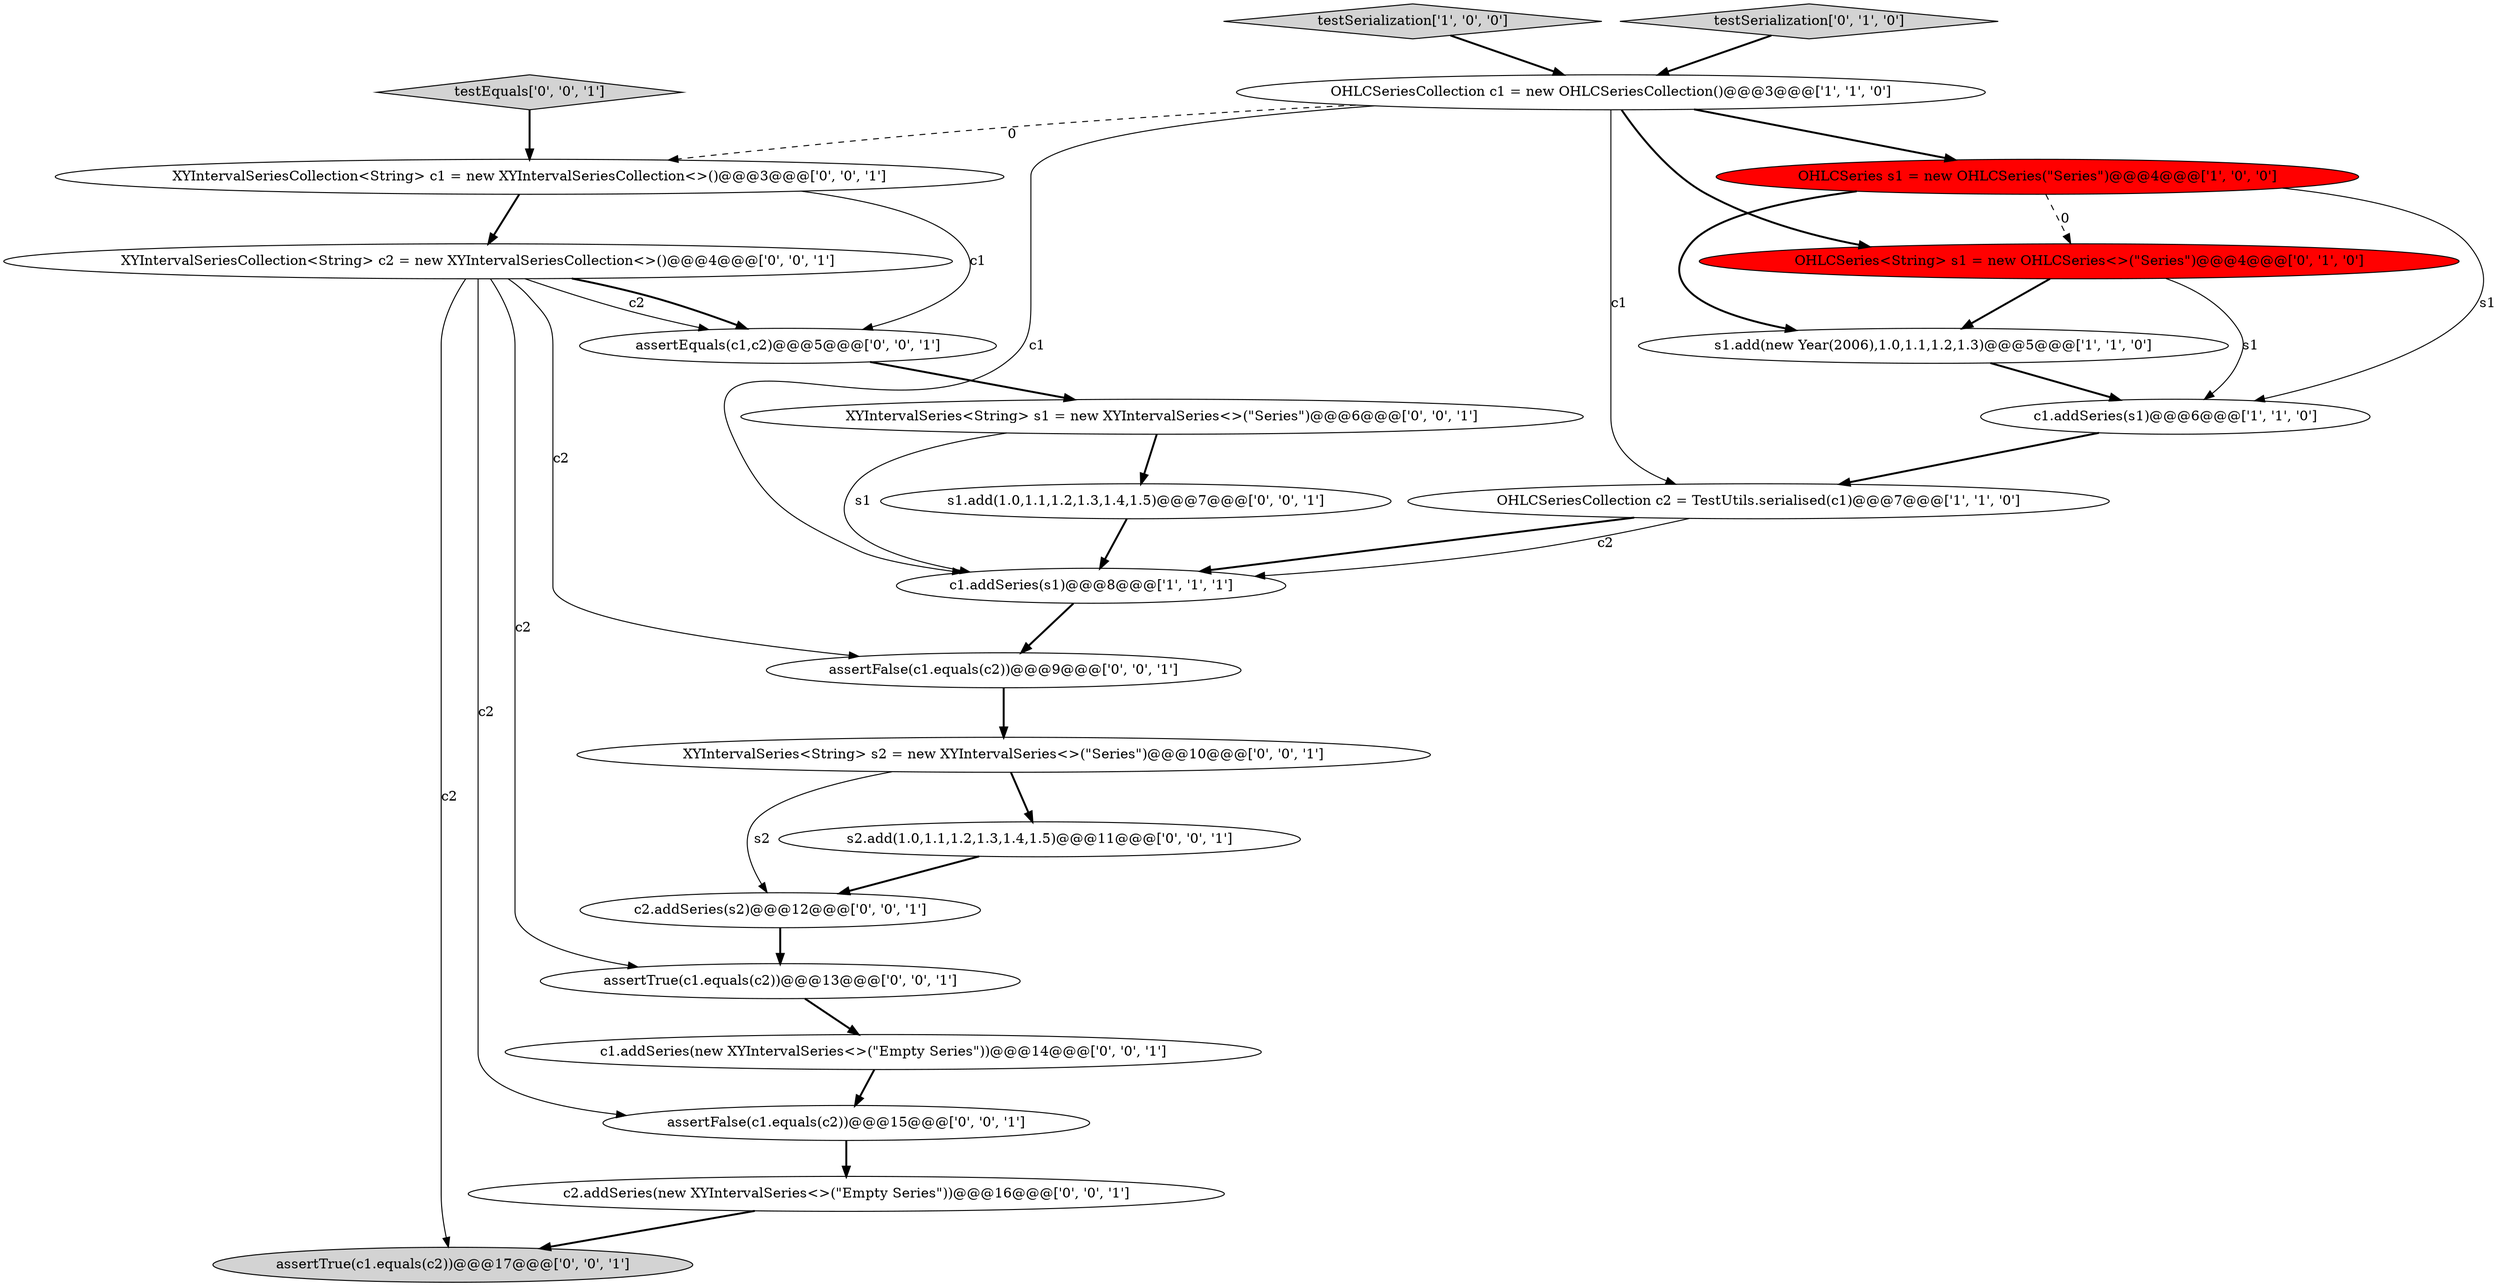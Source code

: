 digraph {
17 [style = filled, label = "assertFalse(c1.equals(c2))@@@15@@@['0', '0', '1']", fillcolor = white, shape = ellipse image = "AAA0AAABBB3BBB"];
21 [style = filled, label = "s2.add(1.0,1.1,1.2,1.3,1.4,1.5)@@@11@@@['0', '0', '1']", fillcolor = white, shape = ellipse image = "AAA0AAABBB3BBB"];
22 [style = filled, label = "s1.add(1.0,1.1,1.2,1.3,1.4,1.5)@@@7@@@['0', '0', '1']", fillcolor = white, shape = ellipse image = "AAA0AAABBB3BBB"];
2 [style = filled, label = "testSerialization['1', '0', '0']", fillcolor = lightgray, shape = diamond image = "AAA0AAABBB1BBB"];
15 [style = filled, label = "XYIntervalSeriesCollection<String> c1 = new XYIntervalSeriesCollection<>()@@@3@@@['0', '0', '1']", fillcolor = white, shape = ellipse image = "AAA0AAABBB3BBB"];
1 [style = filled, label = "OHLCSeriesCollection c2 = TestUtils.serialised(c1)@@@7@@@['1', '1', '0']", fillcolor = white, shape = ellipse image = "AAA0AAABBB1BBB"];
13 [style = filled, label = "assertTrue(c1.equals(c2))@@@17@@@['0', '0', '1']", fillcolor = lightgray, shape = ellipse image = "AAA0AAABBB3BBB"];
4 [style = filled, label = "c1.addSeries(s1)@@@6@@@['1', '1', '0']", fillcolor = white, shape = ellipse image = "AAA0AAABBB1BBB"];
19 [style = filled, label = "XYIntervalSeries<String> s2 = new XYIntervalSeries<>(\"Series\")@@@10@@@['0', '0', '1']", fillcolor = white, shape = ellipse image = "AAA0AAABBB3BBB"];
23 [style = filled, label = "c1.addSeries(new XYIntervalSeries<>(\"Empty Series\"))@@@14@@@['0', '0', '1']", fillcolor = white, shape = ellipse image = "AAA0AAABBB3BBB"];
5 [style = filled, label = "s1.add(new Year(2006),1.0,1.1,1.2,1.3)@@@5@@@['1', '1', '0']", fillcolor = white, shape = ellipse image = "AAA0AAABBB1BBB"];
11 [style = filled, label = "assertTrue(c1.equals(c2))@@@13@@@['0', '0', '1']", fillcolor = white, shape = ellipse image = "AAA0AAABBB3BBB"];
12 [style = filled, label = "XYIntervalSeriesCollection<String> c2 = new XYIntervalSeriesCollection<>()@@@4@@@['0', '0', '1']", fillcolor = white, shape = ellipse image = "AAA0AAABBB3BBB"];
10 [style = filled, label = "c2.addSeries(new XYIntervalSeries<>(\"Empty Series\"))@@@16@@@['0', '0', '1']", fillcolor = white, shape = ellipse image = "AAA0AAABBB3BBB"];
14 [style = filled, label = "XYIntervalSeries<String> s1 = new XYIntervalSeries<>(\"Series\")@@@6@@@['0', '0', '1']", fillcolor = white, shape = ellipse image = "AAA0AAABBB3BBB"];
6 [style = filled, label = "c1.addSeries(s1)@@@8@@@['1', '1', '1']", fillcolor = white, shape = ellipse image = "AAA0AAABBB1BBB"];
8 [style = filled, label = "OHLCSeries<String> s1 = new OHLCSeries<>(\"Series\")@@@4@@@['0', '1', '0']", fillcolor = red, shape = ellipse image = "AAA1AAABBB2BBB"];
7 [style = filled, label = "testSerialization['0', '1', '0']", fillcolor = lightgray, shape = diamond image = "AAA0AAABBB2BBB"];
16 [style = filled, label = "assertFalse(c1.equals(c2))@@@9@@@['0', '0', '1']", fillcolor = white, shape = ellipse image = "AAA0AAABBB3BBB"];
9 [style = filled, label = "c2.addSeries(s2)@@@12@@@['0', '0', '1']", fillcolor = white, shape = ellipse image = "AAA0AAABBB3BBB"];
20 [style = filled, label = "assertEquals(c1,c2)@@@5@@@['0', '0', '1']", fillcolor = white, shape = ellipse image = "AAA0AAABBB3BBB"];
18 [style = filled, label = "testEquals['0', '0', '1']", fillcolor = lightgray, shape = diamond image = "AAA0AAABBB3BBB"];
0 [style = filled, label = "OHLCSeriesCollection c1 = new OHLCSeriesCollection()@@@3@@@['1', '1', '0']", fillcolor = white, shape = ellipse image = "AAA0AAABBB1BBB"];
3 [style = filled, label = "OHLCSeries s1 = new OHLCSeries(\"Series\")@@@4@@@['1', '0', '0']", fillcolor = red, shape = ellipse image = "AAA1AAABBB1BBB"];
0->3 [style = bold, label=""];
17->10 [style = bold, label=""];
12->11 [style = solid, label="c2"];
9->11 [style = bold, label=""];
18->15 [style = bold, label=""];
14->22 [style = bold, label=""];
12->20 [style = bold, label=""];
0->15 [style = dashed, label="0"];
7->0 [style = bold, label=""];
20->14 [style = bold, label=""];
15->20 [style = solid, label="c1"];
12->16 [style = solid, label="c2"];
14->6 [style = solid, label="s1"];
1->6 [style = solid, label="c2"];
16->19 [style = bold, label=""];
8->4 [style = solid, label="s1"];
0->1 [style = solid, label="c1"];
0->6 [style = solid, label="c1"];
19->9 [style = solid, label="s2"];
3->5 [style = bold, label=""];
2->0 [style = bold, label=""];
1->6 [style = bold, label=""];
21->9 [style = bold, label=""];
3->4 [style = solid, label="s1"];
8->5 [style = bold, label=""];
10->13 [style = bold, label=""];
6->16 [style = bold, label=""];
5->4 [style = bold, label=""];
0->8 [style = bold, label=""];
12->17 [style = solid, label="c2"];
3->8 [style = dashed, label="0"];
23->17 [style = bold, label=""];
4->1 [style = bold, label=""];
15->12 [style = bold, label=""];
12->20 [style = solid, label="c2"];
11->23 [style = bold, label=""];
12->13 [style = solid, label="c2"];
22->6 [style = bold, label=""];
19->21 [style = bold, label=""];
}
